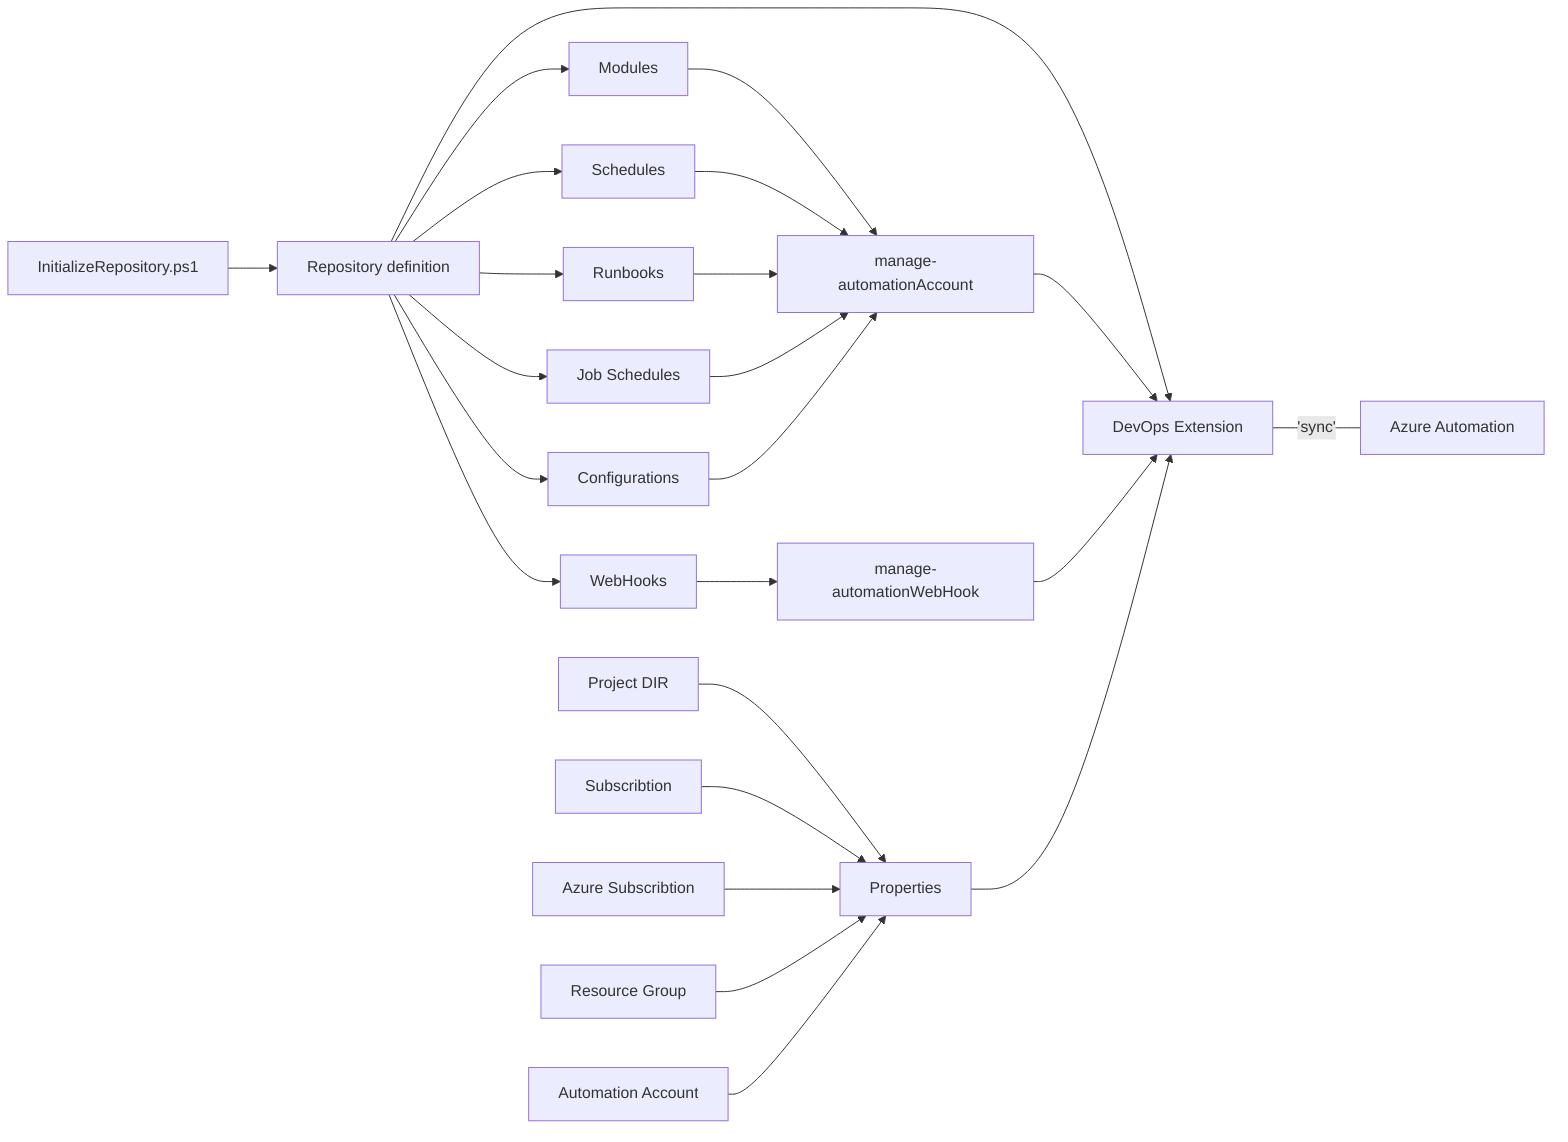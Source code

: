 graph LR;
    A["`InitializeRepository.ps1`"]--> B;
    B["`Repository definition`"]--> C["`DevOps Extension`"];
    J["`manage-automationAccount`"]-->C;
    k["`manage-automationWebHook`"]-->C;
    B-->D["`Modules`"];
    B-->E["`Schedules`"];
    B-->F["`Runbooks`"];
    B-->G["`Job Schedules`"];
    B-->H["`Configurations`"];
    B-->I["`WebHooks`"];
    L["`Properties`"]-->C;
    M["`Project DIR`"]-->L;
    N["`Subscribtion`"]-->L;
    O["`Azure Subscribtion`"]-->L;
    P["`Resource Group`"]-->L;
    Q["`Automation Account`"]-->L;
    D-->J;
    E-->J;
    F-->J;
    G-->J;
    H-->J;
    I-->k;
    C-- 'sync' ---R["`Azure Automation`"];